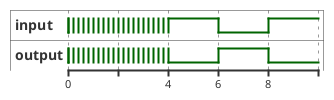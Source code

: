 DEBUG2
DEBUG4
DEBUG comparter parent2with child4
DEBUG6
DEBUG comparter parent4with child6
DEBUG8
DEBUG comparter parent2with child8
DEBUG comparter parent6with child8
DEBUG0
DEBUG swapping2with child4
DEBUG swapping2with child2
DEBUG8
DEBUG comparter parent6with child8
DEBUG comparter parent4with child8
DEBUG0
DEBUG swapping6with child6
DEBUG103442822472256
DEBUG swapping2with child2
DEBUG6
DEBUG comparter parent2with child6
DEBUG103442822472256
DEBUG swapping2with child2
DEBUG103442822468080
DEBUG swapping4with child4
DEBUG103442822468048
DEBUG4
DEBUG103442822468048
@startuml
binary "input" as W0
binary "output" as W1

@0
W0 is {low,high} 
W1 is {low,high} 

@8
W0 is high

@8
W1 is low

@6
W0 is low

@6
W1 is high

@4
W0 is high

@4
W1 is low

@enduml

